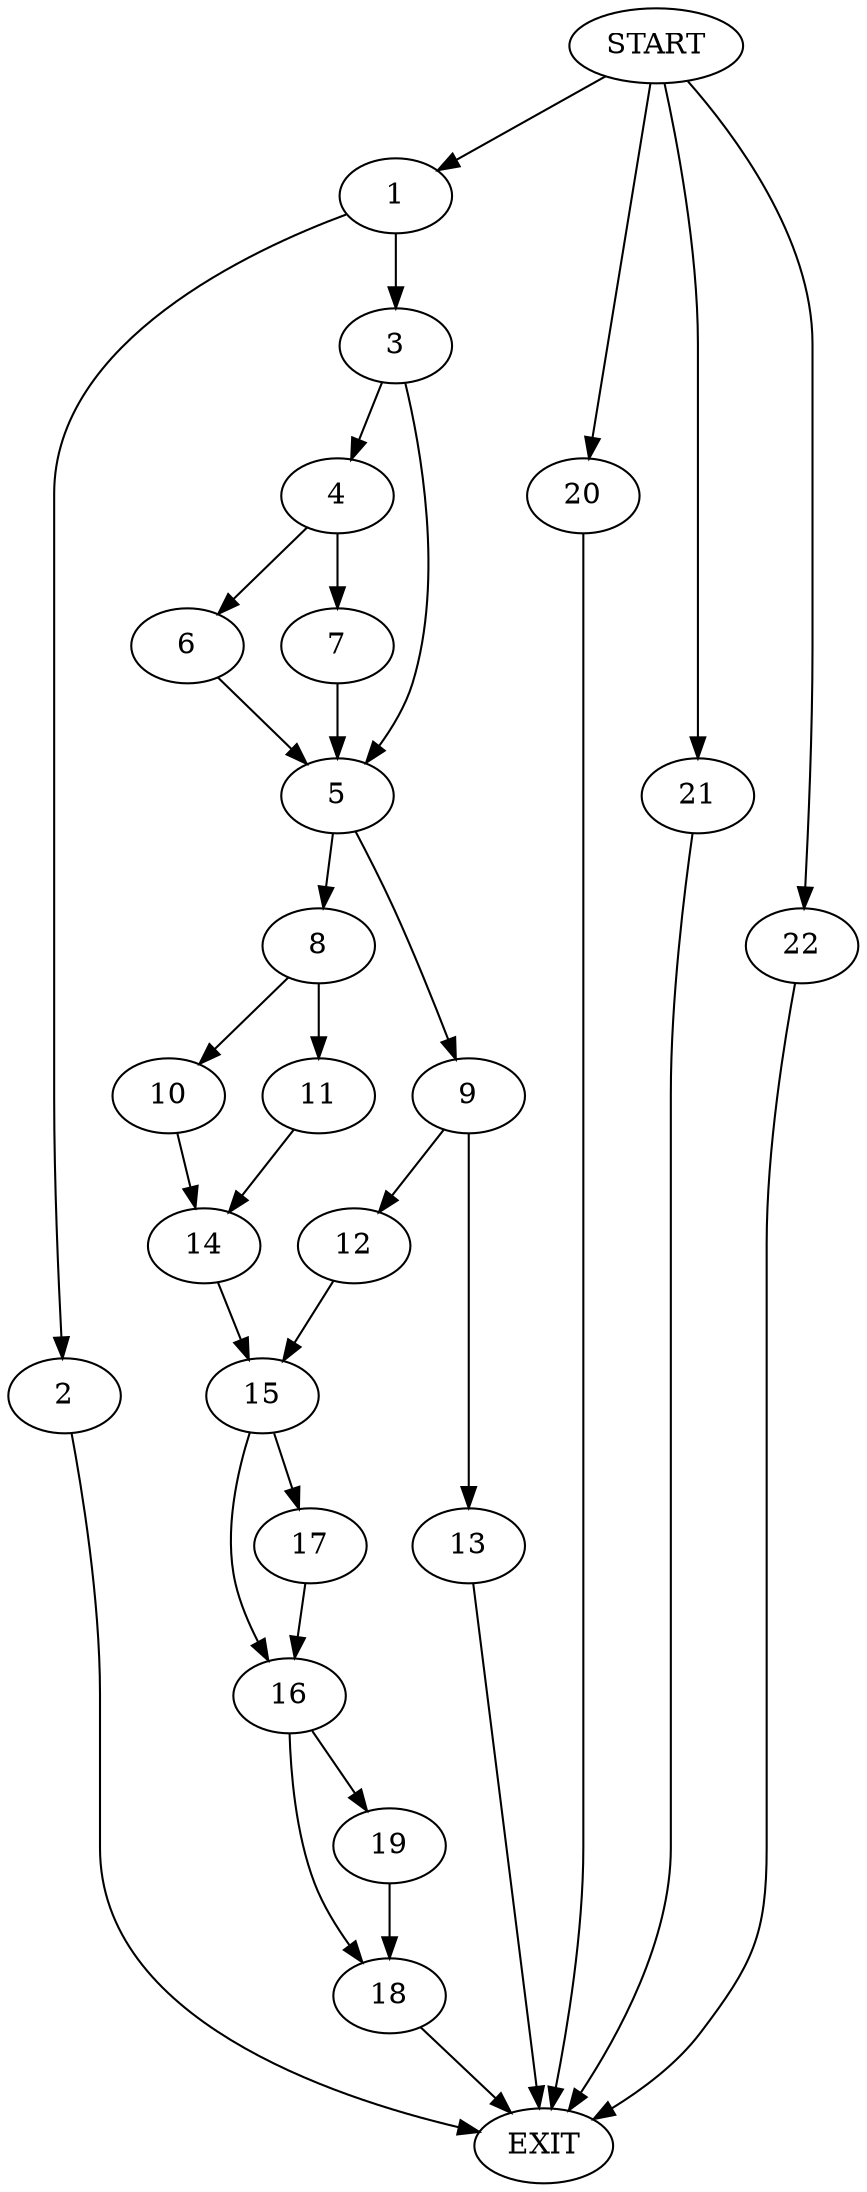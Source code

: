 digraph {
0 [label="START"]
23 [label="EXIT"]
0 -> 1
1 -> 2
1 -> 3
3 -> 4
3 -> 5
2 -> 23
4 -> 6
4 -> 7
5 -> 8
5 -> 9
6 -> 5
7 -> 5
8 -> 10
8 -> 11
9 -> 12
9 -> 13
11 -> 14
10 -> 14
14 -> 15
15 -> 16
15 -> 17
13 -> 23
12 -> 15
16 -> 18
16 -> 19
17 -> 16
19 -> 18
18 -> 23
0 -> 20
20 -> 23
0 -> 21
21 -> 23
0 -> 22
22 -> 23
}

